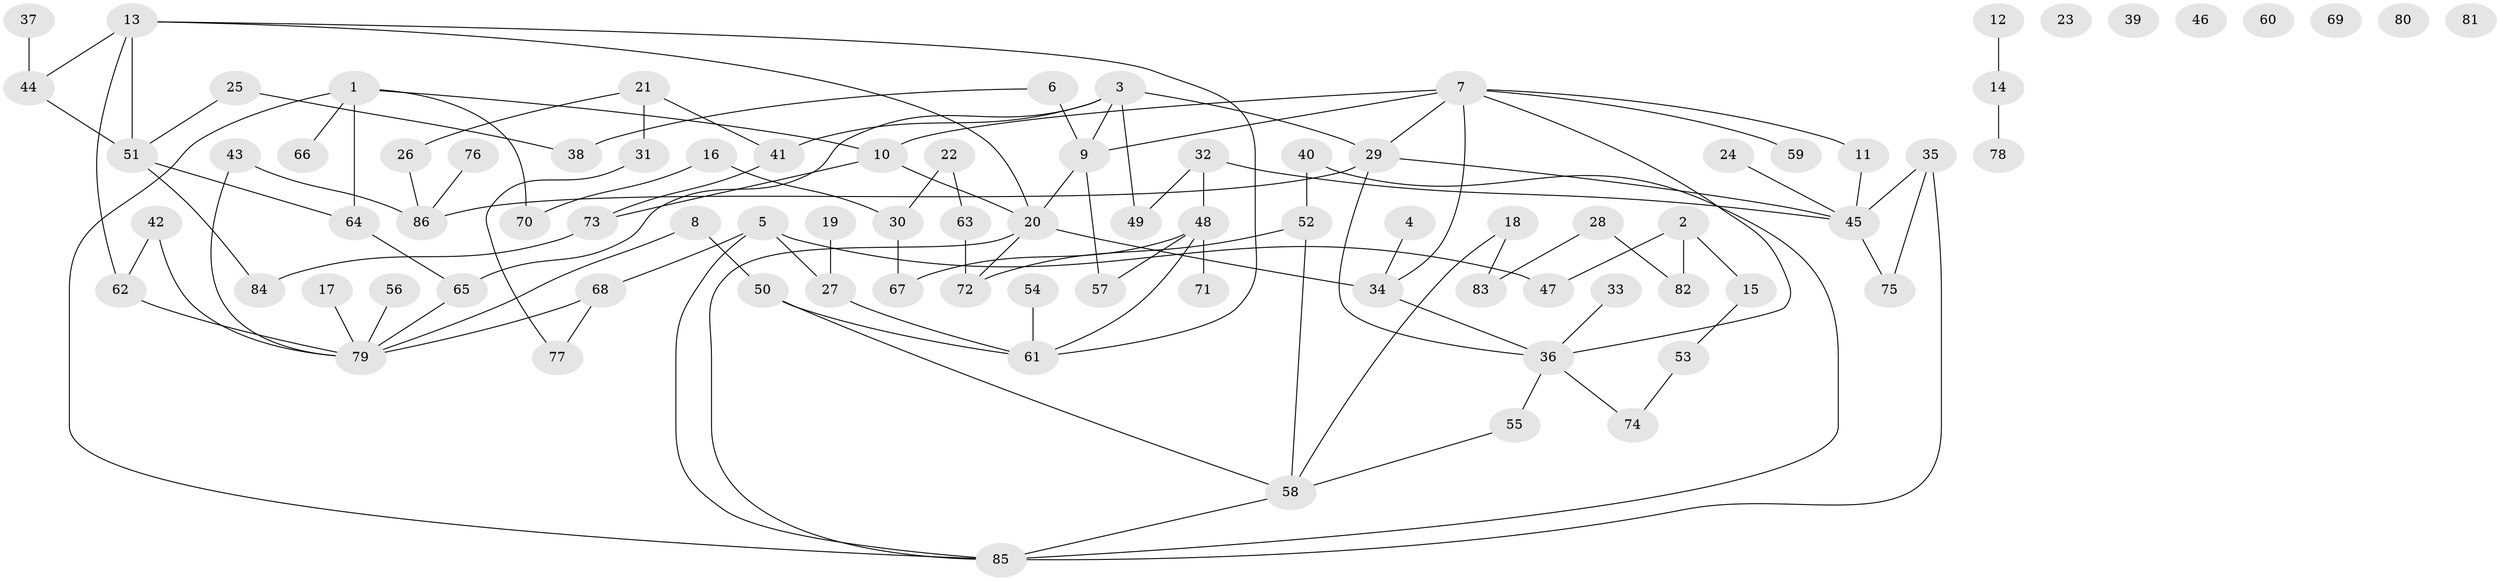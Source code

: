 // coarse degree distribution, {11: 0.02702702702702703, 3: 0.13513513513513514, 5: 0.02702702702702703, 1: 0.16216216216216217, 6: 0.08108108108108109, 2: 0.21621621621621623, 14: 0.02702702702702703, 0: 0.21621621621621623, 4: 0.08108108108108109, 7: 0.02702702702702703}
// Generated by graph-tools (version 1.1) at 2025/16/03/04/25 18:16:35]
// undirected, 86 vertices, 111 edges
graph export_dot {
graph [start="1"]
  node [color=gray90,style=filled];
  1;
  2;
  3;
  4;
  5;
  6;
  7;
  8;
  9;
  10;
  11;
  12;
  13;
  14;
  15;
  16;
  17;
  18;
  19;
  20;
  21;
  22;
  23;
  24;
  25;
  26;
  27;
  28;
  29;
  30;
  31;
  32;
  33;
  34;
  35;
  36;
  37;
  38;
  39;
  40;
  41;
  42;
  43;
  44;
  45;
  46;
  47;
  48;
  49;
  50;
  51;
  52;
  53;
  54;
  55;
  56;
  57;
  58;
  59;
  60;
  61;
  62;
  63;
  64;
  65;
  66;
  67;
  68;
  69;
  70;
  71;
  72;
  73;
  74;
  75;
  76;
  77;
  78;
  79;
  80;
  81;
  82;
  83;
  84;
  85;
  86;
  1 -- 10;
  1 -- 64;
  1 -- 66;
  1 -- 70;
  1 -- 85;
  2 -- 15;
  2 -- 47;
  2 -- 82;
  3 -- 9;
  3 -- 29;
  3 -- 41;
  3 -- 49;
  3 -- 65;
  4 -- 34;
  5 -- 27;
  5 -- 47;
  5 -- 68;
  5 -- 85;
  6 -- 9;
  6 -- 38;
  7 -- 9;
  7 -- 10;
  7 -- 11;
  7 -- 29;
  7 -- 34;
  7 -- 36;
  7 -- 59;
  8 -- 50;
  8 -- 79;
  9 -- 20;
  9 -- 57;
  10 -- 20;
  10 -- 73;
  11 -- 45;
  12 -- 14;
  13 -- 20;
  13 -- 44;
  13 -- 51;
  13 -- 61;
  13 -- 62;
  14 -- 78;
  15 -- 53;
  16 -- 30;
  16 -- 70;
  17 -- 79;
  18 -- 58;
  18 -- 83;
  19 -- 27;
  20 -- 34;
  20 -- 72;
  20 -- 85;
  21 -- 26;
  21 -- 31;
  21 -- 41;
  22 -- 30;
  22 -- 63;
  24 -- 45;
  25 -- 38;
  25 -- 51;
  26 -- 86;
  27 -- 61;
  28 -- 82;
  28 -- 83;
  29 -- 36;
  29 -- 45;
  29 -- 86;
  30 -- 67;
  31 -- 77;
  32 -- 45;
  32 -- 48;
  32 -- 49;
  33 -- 36;
  34 -- 36;
  35 -- 45;
  35 -- 75;
  35 -- 85;
  36 -- 55;
  36 -- 74;
  37 -- 44;
  40 -- 52;
  40 -- 85;
  41 -- 73;
  42 -- 62;
  42 -- 79;
  43 -- 79;
  43 -- 86;
  44 -- 51;
  45 -- 75;
  48 -- 57;
  48 -- 61;
  48 -- 67;
  48 -- 71;
  50 -- 58;
  50 -- 61;
  51 -- 64;
  51 -- 84;
  52 -- 58;
  52 -- 72;
  53 -- 74;
  54 -- 61;
  55 -- 58;
  56 -- 79;
  58 -- 85;
  62 -- 79;
  63 -- 72;
  64 -- 65;
  65 -- 79;
  68 -- 77;
  68 -- 79;
  73 -- 84;
  76 -- 86;
}
